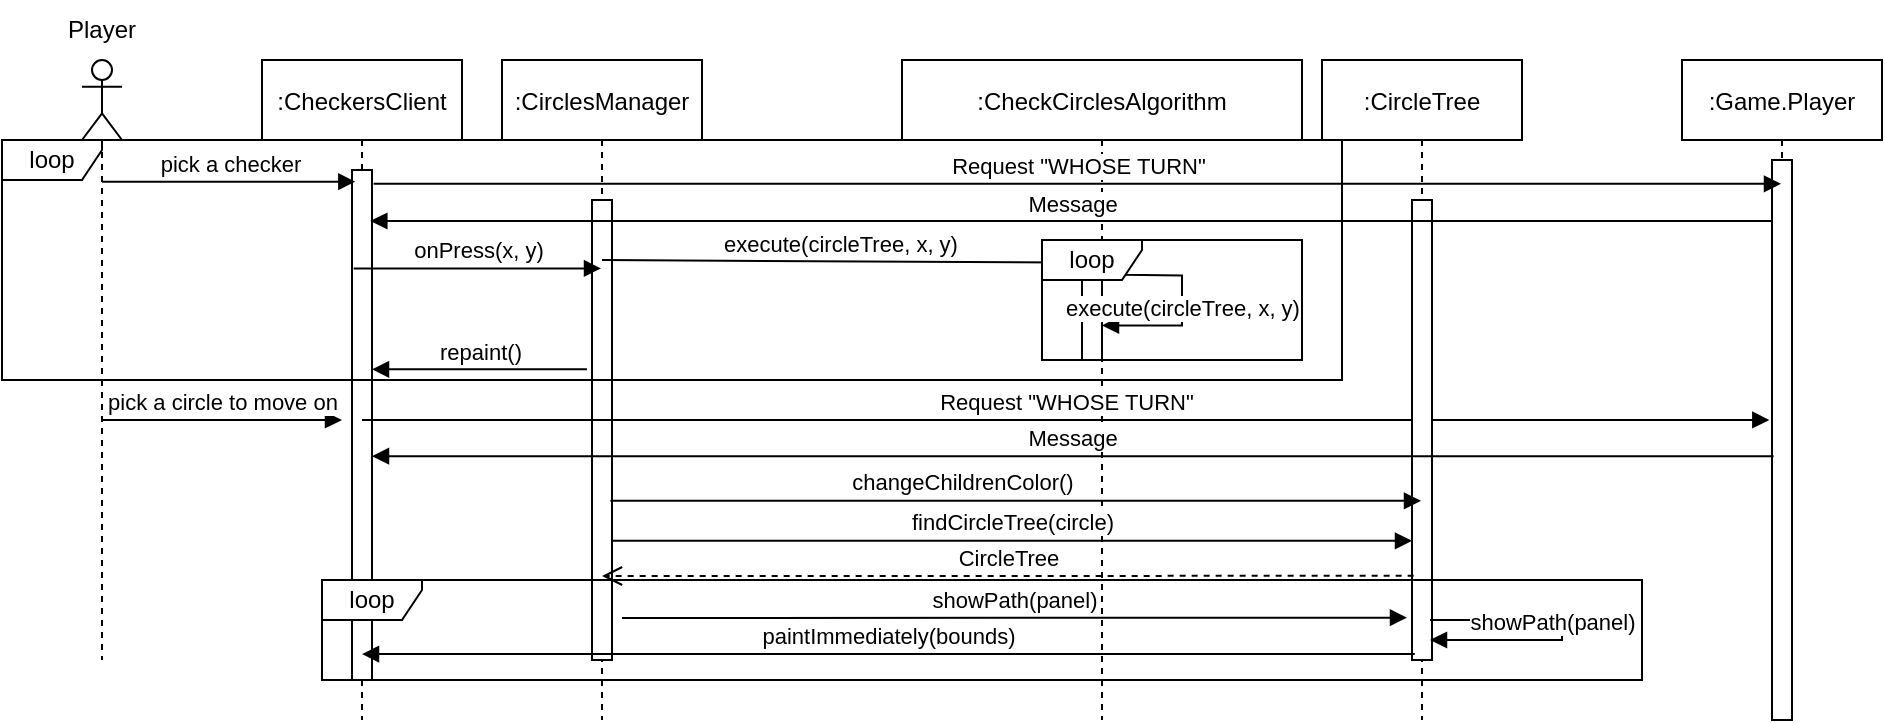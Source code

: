 <mxfile version="16.2.4" type="device"><diagram id="kgpKYQtTHZ0yAKxKKP6v" name="Page-1"><mxGraphModel dx="985" dy="589" grid="1" gridSize="10" guides="1" tooltips="1" connect="1" arrows="1" fold="1" page="1" pageScale="1" pageWidth="827" pageHeight="1169" math="0" shadow="0"><root><mxCell id="0"/><mxCell id="1" parent="0"/><mxCell id="3nuBFxr9cyL0pnOWT2aG-1" value=":CheckersClient" style="shape=umlLifeline;perimeter=lifelinePerimeter;container=1;collapsible=0;recursiveResize=0;rounded=0;shadow=0;strokeWidth=1;size=40;strokeColor=default;fillColor=default;" parent="1" vertex="1"><mxGeometry x="140" y="80" width="100" height="330" as="geometry"/></mxCell><mxCell id="3nuBFxr9cyL0pnOWT2aG-2" value="" style="points=[];perimeter=orthogonalPerimeter;rounded=0;shadow=0;strokeWidth=1;" parent="3nuBFxr9cyL0pnOWT2aG-1" vertex="1"><mxGeometry x="45" y="55" width="10" height="255" as="geometry"/></mxCell><mxCell id="3nuBFxr9cyL0pnOWT2aG-5" value=":CirclesManager" style="shape=umlLifeline;perimeter=lifelinePerimeter;container=1;collapsible=0;recursiveResize=0;rounded=0;shadow=0;strokeWidth=1;" parent="1" vertex="1"><mxGeometry x="260" y="80" width="100" height="330" as="geometry"/></mxCell><mxCell id="3nuBFxr9cyL0pnOWT2aG-6" value="" style="points=[];perimeter=orthogonalPerimeter;rounded=0;shadow=0;strokeWidth=1;" parent="3nuBFxr9cyL0pnOWT2aG-5" vertex="1"><mxGeometry x="45" y="70" width="10" height="230" as="geometry"/></mxCell><mxCell id="WfW_YOqIBDY63sa13W_c-4" value="" style="shape=umlLifeline;participant=umlActor;perimeter=lifelinePerimeter;whiteSpace=wrap;html=1;container=1;collapsible=0;recursiveResize=0;verticalAlign=top;spacingTop=36;outlineConnect=0;strokeColor=default;fillColor=default;" parent="1" vertex="1"><mxGeometry x="50" y="80" width="20" height="300" as="geometry"/></mxCell><mxCell id="WfW_YOqIBDY63sa13W_c-6" value="Player" style="text;html=1;strokeColor=none;fillColor=none;align=center;verticalAlign=middle;whiteSpace=wrap;rounded=0;" parent="1" vertex="1"><mxGeometry x="30" y="50" width="60" height="30" as="geometry"/></mxCell><mxCell id="WfW_YOqIBDY63sa13W_c-8" value="pick a checker" style="html=1;verticalAlign=bottom;endArrow=block;rounded=0;entryX=0.167;entryY=0.023;entryDx=0;entryDy=0;entryPerimeter=0;" parent="1" source="WfW_YOqIBDY63sa13W_c-4" target="3nuBFxr9cyL0pnOWT2aG-2" edge="1"><mxGeometry width="80" relative="1" as="geometry"><mxPoint x="60" y="150" as="sourcePoint"/><mxPoint x="270" y="150" as="targetPoint"/></mxGeometry></mxCell><mxCell id="WfW_YOqIBDY63sa13W_c-12" value="onPress(x, y)" style="html=1;verticalAlign=bottom;endArrow=block;rounded=0;exitX=0.083;exitY=0.193;exitDx=0;exitDy=0;exitPerimeter=0;" parent="1" source="3nuBFxr9cyL0pnOWT2aG-2" target="3nuBFxr9cyL0pnOWT2aG-5" edge="1"><mxGeometry width="80" relative="1" as="geometry"><mxPoint x="200" y="160" as="sourcePoint"/><mxPoint x="320" y="160" as="targetPoint"/></mxGeometry></mxCell><mxCell id="WfW_YOqIBDY63sa13W_c-13" value=":CheckCirclesAlgorithm" style="shape=umlLifeline;perimeter=lifelinePerimeter;container=1;collapsible=0;recursiveResize=0;rounded=0;shadow=0;strokeWidth=1;" parent="1" vertex="1"><mxGeometry x="460" y="80" width="200" height="330" as="geometry"/></mxCell><mxCell id="WfW_YOqIBDY63sa13W_c-14" value="" style="points=[];perimeter=orthogonalPerimeter;rounded=0;shadow=0;strokeWidth=1;" parent="WfW_YOqIBDY63sa13W_c-13" vertex="1"><mxGeometry x="90" y="90" width="10" height="60" as="geometry"/></mxCell><mxCell id="WfW_YOqIBDY63sa13W_c-34" value="execute(circleTree, x, y)" style="html=1;verticalAlign=bottom;endArrow=block;rounded=0;edgeStyle=orthogonalEdgeStyle;exitX=0.966;exitY=0.115;exitDx=0;exitDy=0;exitPerimeter=0;" parent="WfW_YOqIBDY63sa13W_c-13" edge="1"><mxGeometry x="0.272" width="80" relative="1" as="geometry"><mxPoint x="104.66" y="107.28" as="sourcePoint"/><mxPoint x="100" y="132.73" as="targetPoint"/><Array as="points"><mxPoint x="100" y="107.73"/><mxPoint x="140" y="107.73"/><mxPoint x="140" y="132.73"/></Array><mxPoint as="offset"/></mxGeometry></mxCell><mxCell id="WfW_YOqIBDY63sa13W_c-15" value="execute(circleTree, x, y)" style="html=1;verticalAlign=bottom;endArrow=block;rounded=0;exitX=0.5;exitY=0.131;exitDx=0;exitDy=0;exitPerimeter=0;entryX=-0.25;entryY=0.189;entryDx=0;entryDy=0;entryPerimeter=0;" parent="WfW_YOqIBDY63sa13W_c-13" target="WfW_YOqIBDY63sa13W_c-14" edge="1"><mxGeometry width="80" relative="1" as="geometry"><mxPoint x="-150" y="100" as="sourcePoint"/><mxPoint x="80" y="100.11" as="targetPoint"/></mxGeometry></mxCell><mxCell id="WfW_YOqIBDY63sa13W_c-17" value="loop" style="shape=umlFrame;whiteSpace=wrap;html=1;strokeColor=default;fillColor=default;width=50;height=20;" parent="WfW_YOqIBDY63sa13W_c-13" vertex="1"><mxGeometry x="70" y="90" width="130" height="60" as="geometry"/></mxCell><mxCell id="WfW_YOqIBDY63sa13W_c-43" value="Request &quot;WHOSE TURN&quot;" style="html=1;verticalAlign=bottom;endArrow=block;rounded=0;exitX=1.083;exitY=0.027;exitDx=0;exitDy=0;exitPerimeter=0;" parent="WfW_YOqIBDY63sa13W_c-13" edge="1"><mxGeometry width="80" relative="1" as="geometry"><mxPoint x="-270.0" y="179.995" as="sourcePoint"/><mxPoint x="433.67" y="179.995" as="targetPoint"/></mxGeometry></mxCell><mxCell id="WfW_YOqIBDY63sa13W_c-18" value="loop" style="shape=umlFrame;whiteSpace=wrap;html=1;strokeColor=default;fillColor=default;width=50;height=20;" parent="1" vertex="1"><mxGeometry x="10" y="120" width="670" height="120" as="geometry"/></mxCell><mxCell id="WfW_YOqIBDY63sa13W_c-19" value="pick a circle to move on" style="html=1;verticalAlign=bottom;endArrow=block;rounded=0;" parent="1" source="WfW_YOqIBDY63sa13W_c-4" edge="1"><mxGeometry width="80" relative="1" as="geometry"><mxPoint x="60.0" y="229.66" as="sourcePoint"/><mxPoint x="180" y="260" as="targetPoint"/></mxGeometry></mxCell><mxCell id="WfW_YOqIBDY63sa13W_c-20" value=":CircleTree" style="shape=umlLifeline;perimeter=lifelinePerimeter;container=1;collapsible=0;recursiveResize=0;rounded=0;shadow=0;strokeWidth=1;" parent="1" vertex="1"><mxGeometry x="670" y="80" width="100" height="330" as="geometry"/></mxCell><mxCell id="WfW_YOqIBDY63sa13W_c-21" value="" style="points=[];perimeter=orthogonalPerimeter;rounded=0;shadow=0;strokeWidth=1;" parent="WfW_YOqIBDY63sa13W_c-20" vertex="1"><mxGeometry x="45" y="70" width="10" height="230" as="geometry"/></mxCell><mxCell id="WfW_YOqIBDY63sa13W_c-22" value="showPath(panel)" style="html=1;verticalAlign=bottom;endArrow=block;rounded=0;edgeStyle=orthogonalEdgeStyle;" parent="WfW_YOqIBDY63sa13W_c-20" edge="1"><mxGeometry x="0.139" width="80" relative="1" as="geometry"><mxPoint x="54" y="280" as="sourcePoint"/><mxPoint x="54" y="290" as="targetPoint"/><Array as="points"><mxPoint x="55" y="280"/><mxPoint x="120" y="280"/><mxPoint x="120" y="290"/></Array><mxPoint as="offset"/></mxGeometry></mxCell><mxCell id="WfW_YOqIBDY63sa13W_c-27" value="repaint()" style="html=1;verticalAlign=bottom;endArrow=block;rounded=0;exitX=-0.25;exitY=0.368;exitDx=0;exitDy=0;exitPerimeter=0;" parent="1" source="3nuBFxr9cyL0pnOWT2aG-6" target="3nuBFxr9cyL0pnOWT2aG-2" edge="1"><mxGeometry width="80" relative="1" as="geometry"><mxPoint x="80.0" y="249.66" as="sourcePoint"/><mxPoint x="205.34" y="250.19" as="targetPoint"/></mxGeometry></mxCell><mxCell id="WfW_YOqIBDY63sa13W_c-29" value="CircleTree" style="html=1;verticalAlign=bottom;endArrow=open;dashed=1;endSize=8;rounded=0;exitX=0.083;exitY=0.817;exitDx=0;exitDy=0;exitPerimeter=0;" parent="1" source="WfW_YOqIBDY63sa13W_c-21" edge="1"><mxGeometry relative="1" as="geometry"><mxPoint x="710" y="316" as="sourcePoint"/><mxPoint x="310" y="338" as="targetPoint"/></mxGeometry></mxCell><mxCell id="WfW_YOqIBDY63sa13W_c-25" value="findCircleTree(circle)" style="html=1;verticalAlign=bottom;endArrow=block;rounded=0;exitX=1;exitY=0.741;exitDx=0;exitDy=0;exitPerimeter=0;" parent="1" source="3nuBFxr9cyL0pnOWT2aG-6" target="WfW_YOqIBDY63sa13W_c-21" edge="1"><mxGeometry width="80" relative="1" as="geometry"><mxPoint x="320" y="256" as="sourcePoint"/><mxPoint x="690" y="253" as="targetPoint"/></mxGeometry></mxCell><mxCell id="WfW_YOqIBDY63sa13W_c-33" value="showPath(panel)" style="html=1;verticalAlign=bottom;endArrow=block;rounded=0;entryX=-0.25;entryY=0.908;entryDx=0;entryDy=0;entryPerimeter=0;" parent="1" target="WfW_YOqIBDY63sa13W_c-21" edge="1"><mxGeometry width="80" relative="1" as="geometry"><mxPoint x="320" y="359" as="sourcePoint"/><mxPoint x="710" y="341" as="targetPoint"/></mxGeometry></mxCell><mxCell id="WfW_YOqIBDY63sa13W_c-35" value="paintImmediately(bounds)" style="html=1;verticalAlign=bottom;endArrow=block;rounded=0;exitX=0.138;exitY=0.987;exitDx=0;exitDy=0;exitPerimeter=0;" parent="1" source="WfW_YOqIBDY63sa13W_c-21" target="3nuBFxr9cyL0pnOWT2aG-1" edge="1"><mxGeometry width="80" relative="1" as="geometry"><mxPoint x="390" y="380" as="sourcePoint"/><mxPoint x="709.5" y="308.58" as="targetPoint"/></mxGeometry></mxCell><mxCell id="WfW_YOqIBDY63sa13W_c-36" value="loop" style="shape=umlFrame;whiteSpace=wrap;html=1;strokeColor=default;fillColor=default;width=50;height=20;" parent="1" vertex="1"><mxGeometry x="170" y="340" width="660" height="50" as="geometry"/></mxCell><mxCell id="WfW_YOqIBDY63sa13W_c-37" value=":Game.Player" style="shape=umlLifeline;perimeter=lifelinePerimeter;container=1;collapsible=0;recursiveResize=0;rounded=0;shadow=0;strokeWidth=1;" parent="1" vertex="1"><mxGeometry x="850" y="80" width="100" height="330" as="geometry"/></mxCell><mxCell id="WfW_YOqIBDY63sa13W_c-38" value="" style="points=[];perimeter=orthogonalPerimeter;rounded=0;shadow=0;strokeWidth=1;" parent="WfW_YOqIBDY63sa13W_c-37" vertex="1"><mxGeometry x="45" y="50" width="10" height="280" as="geometry"/></mxCell><mxCell id="WfW_YOqIBDY63sa13W_c-41" value="Request &quot;WHOSE TURN&quot;" style="html=1;verticalAlign=bottom;endArrow=block;rounded=0;exitX=1.083;exitY=0.027;exitDx=0;exitDy=0;exitPerimeter=0;" parent="1" source="3nuBFxr9cyL0pnOWT2aG-2" target="WfW_YOqIBDY63sa13W_c-37" edge="1"><mxGeometry width="80" relative="1" as="geometry"><mxPoint x="200" y="150" as="sourcePoint"/><mxPoint x="314.31" y="171.6" as="targetPoint"/></mxGeometry></mxCell><mxCell id="WfW_YOqIBDY63sa13W_c-31" value="changeChildrenColor()" style="html=1;verticalAlign=bottom;endArrow=block;rounded=0;exitX=0.917;exitY=0.654;exitDx=0;exitDy=0;exitPerimeter=0;" parent="1" source="3nuBFxr9cyL0pnOWT2aG-6" target="WfW_YOqIBDY63sa13W_c-20" edge="1"><mxGeometry x="-0.135" width="80" relative="1" as="geometry"><mxPoint x="315.0" y="229.66" as="sourcePoint"/><mxPoint x="694.31" y="229.66" as="targetPoint"/><mxPoint as="offset"/></mxGeometry></mxCell><mxCell id="WfW_YOqIBDY63sa13W_c-42" value="Message" style="html=1;verticalAlign=bottom;endArrow=block;rounded=0;entryX=0.917;entryY=0.1;entryDx=0;entryDy=0;entryPerimeter=0;" parent="1" source="WfW_YOqIBDY63sa13W_c-38" target="3nuBFxr9cyL0pnOWT2aG-2" edge="1"><mxGeometry width="80" relative="1" as="geometry"><mxPoint x="840" y="350" as="sourcePoint"/><mxPoint x="909.5" y="150.535" as="targetPoint"/></mxGeometry></mxCell><mxCell id="WfW_YOqIBDY63sa13W_c-44" value="Message" style="html=1;verticalAlign=bottom;endArrow=block;rounded=0;exitX=0.083;exitY=0.529;exitDx=0;exitDy=0;exitPerimeter=0;" parent="1" source="WfW_YOqIBDY63sa13W_c-38" target="3nuBFxr9cyL0pnOWT2aG-2" edge="1"><mxGeometry width="80" relative="1" as="geometry"><mxPoint x="890.83" y="280" as="sourcePoint"/><mxPoint x="190" y="280" as="targetPoint"/></mxGeometry></mxCell></root></mxGraphModel></diagram></mxfile>
